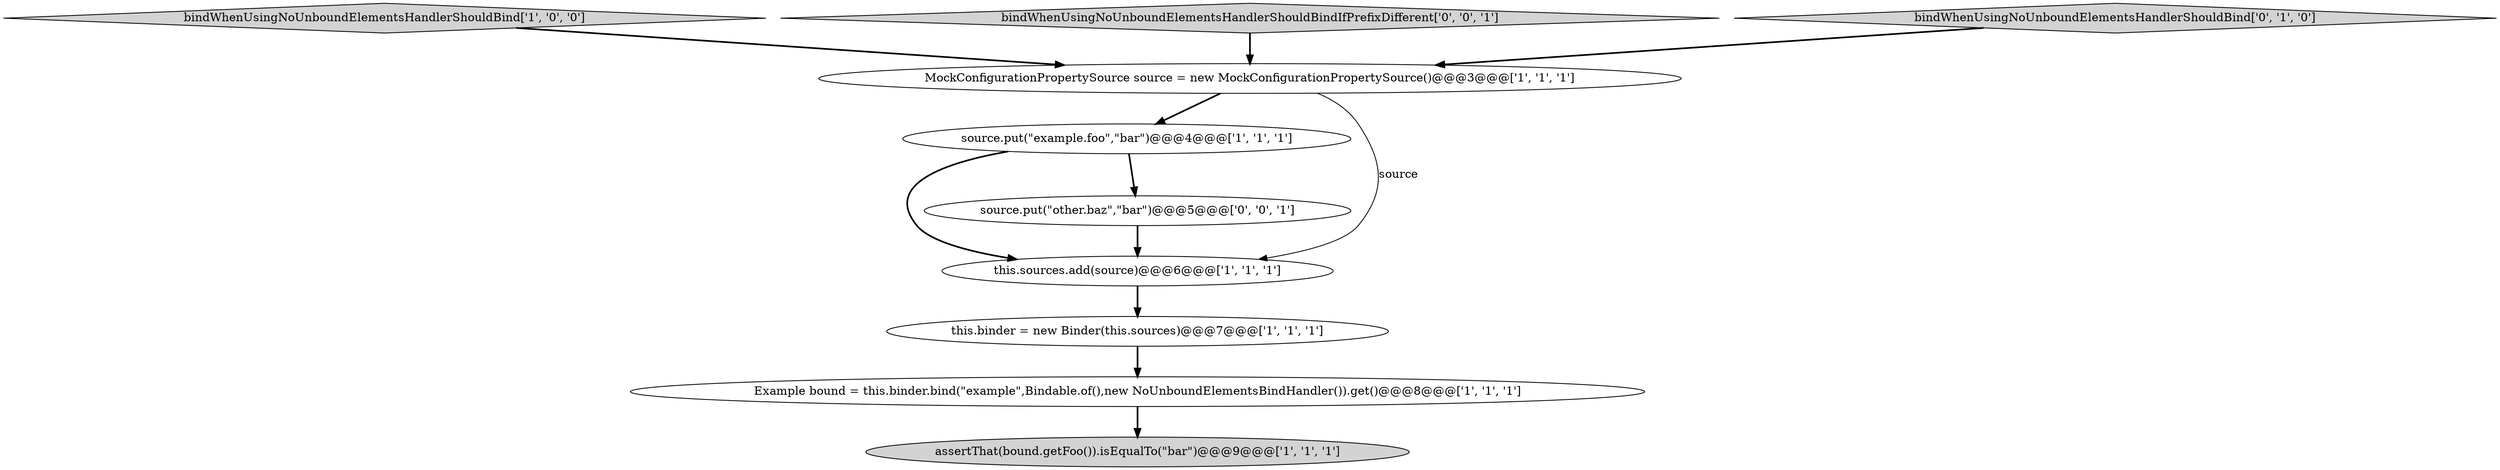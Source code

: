 digraph {
3 [style = filled, label = "source.put(\"example.foo\",\"bar\")@@@4@@@['1', '1', '1']", fillcolor = white, shape = ellipse image = "AAA0AAABBB1BBB"];
0 [style = filled, label = "this.sources.add(source)@@@6@@@['1', '1', '1']", fillcolor = white, shape = ellipse image = "AAA0AAABBB1BBB"];
8 [style = filled, label = "source.put(\"other.baz\",\"bar\")@@@5@@@['0', '0', '1']", fillcolor = white, shape = ellipse image = "AAA0AAABBB3BBB"];
6 [style = filled, label = "this.binder = new Binder(this.sources)@@@7@@@['1', '1', '1']", fillcolor = white, shape = ellipse image = "AAA0AAABBB1BBB"];
1 [style = filled, label = "MockConfigurationPropertySource source = new MockConfigurationPropertySource()@@@3@@@['1', '1', '1']", fillcolor = white, shape = ellipse image = "AAA0AAABBB1BBB"];
5 [style = filled, label = "bindWhenUsingNoUnboundElementsHandlerShouldBind['1', '0', '0']", fillcolor = lightgray, shape = diamond image = "AAA0AAABBB1BBB"];
9 [style = filled, label = "bindWhenUsingNoUnboundElementsHandlerShouldBindIfPrefixDifferent['0', '0', '1']", fillcolor = lightgray, shape = diamond image = "AAA0AAABBB3BBB"];
7 [style = filled, label = "bindWhenUsingNoUnboundElementsHandlerShouldBind['0', '1', '0']", fillcolor = lightgray, shape = diamond image = "AAA0AAABBB2BBB"];
4 [style = filled, label = "Example bound = this.binder.bind(\"example\",Bindable.of(),new NoUnboundElementsBindHandler()).get()@@@8@@@['1', '1', '1']", fillcolor = white, shape = ellipse image = "AAA0AAABBB1BBB"];
2 [style = filled, label = "assertThat(bound.getFoo()).isEqualTo(\"bar\")@@@9@@@['1', '1', '1']", fillcolor = lightgray, shape = ellipse image = "AAA0AAABBB1BBB"];
1->3 [style = bold, label=""];
8->0 [style = bold, label=""];
6->4 [style = bold, label=""];
5->1 [style = bold, label=""];
1->0 [style = solid, label="source"];
7->1 [style = bold, label=""];
4->2 [style = bold, label=""];
9->1 [style = bold, label=""];
0->6 [style = bold, label=""];
3->8 [style = bold, label=""];
3->0 [style = bold, label=""];
}
